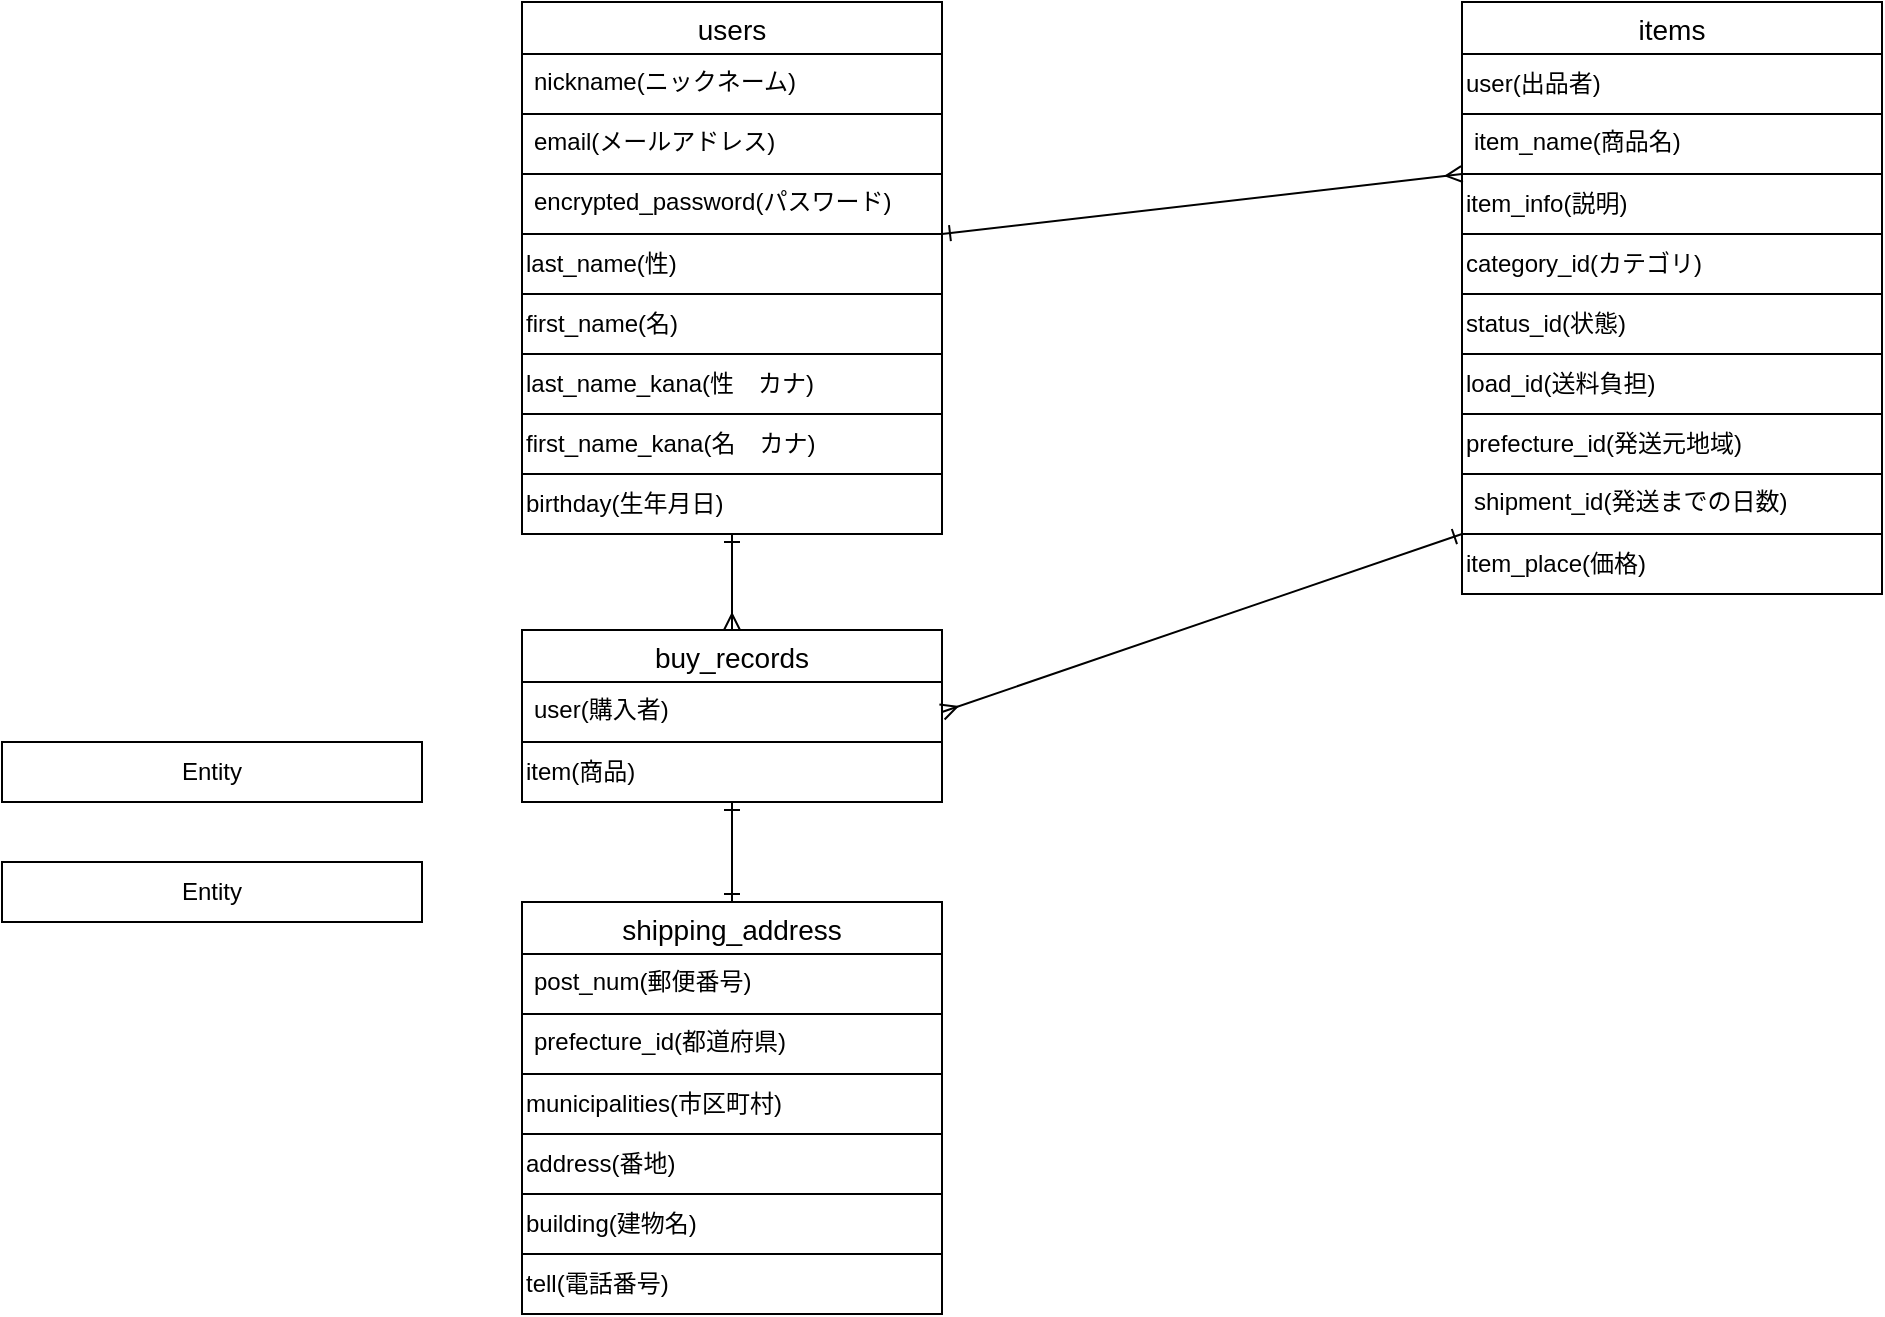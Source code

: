 <mxfile>
    <diagram id="9tdNv9-CZKhYfB65pdLk" name="ページ1">
        <mxGraphModel dx="1991" dy="805" grid="1" gridSize="10" guides="1" tooltips="1" connect="1" arrows="1" fold="1" page="1" pageScale="1" pageWidth="827" pageHeight="1169" math="0" shadow="0">
            <root>
                <mxCell id="0"/>
                <mxCell id="1" parent="0"/>
                <mxCell id="37" style="edgeStyle=none;html=1;exitX=0.5;exitY=0;exitDx=0;exitDy=0;entryX=0.5;entryY=1;entryDx=0;entryDy=0;startArrow=ERone;startFill=0;endArrow=ERone;endFill=0;" parent="1" source="0OkrOdj02Lth2vwwXdRH-5" target="32" edge="1">
                    <mxGeometry relative="1" as="geometry"/>
                </mxCell>
                <mxCell id="0OkrOdj02Lth2vwwXdRH-5" value="shipping_address" style="swimlane;fontStyle=0;childLayout=stackLayout;horizontal=1;startSize=26;horizontalStack=0;resizeParent=1;resizeParentMax=0;resizeLast=0;collapsible=1;marginBottom=0;align=center;fontSize=14;" parent="1" vertex="1">
                    <mxGeometry x="40" y="490" width="210" height="206" as="geometry"/>
                </mxCell>
                <mxCell id="0OkrOdj02Lth2vwwXdRH-7" value="post_num(郵便番号)" style="text;strokeColor=default;fillColor=none;spacingLeft=4;spacingRight=4;overflow=hidden;rotatable=0;points=[[0,0.5],[1,0.5]];portConstraint=eastwest;fontSize=12;" parent="0OkrOdj02Lth2vwwXdRH-5" vertex="1">
                    <mxGeometry y="26" width="210" height="30" as="geometry"/>
                </mxCell>
                <mxCell id="0OkrOdj02Lth2vwwXdRH-8" value="prefecture_id(都道府県)" style="text;strokeColor=none;fillColor=none;spacingLeft=4;spacingRight=4;overflow=hidden;rotatable=0;points=[[0,0.5],[1,0.5]];portConstraint=eastwest;fontSize=12;" parent="0OkrOdj02Lth2vwwXdRH-5" vertex="1">
                    <mxGeometry y="56" width="210" height="30" as="geometry"/>
                </mxCell>
                <mxCell id="10" value="municipalities(市区町村)" style="whiteSpace=wrap;html=1;align=left;fillColor=none;" parent="0OkrOdj02Lth2vwwXdRH-5" vertex="1">
                    <mxGeometry y="86" width="210" height="30" as="geometry"/>
                </mxCell>
                <mxCell id="11" value="address(番地)" style="whiteSpace=wrap;html=1;align=left;fillColor=none;" parent="0OkrOdj02Lth2vwwXdRH-5" vertex="1">
                    <mxGeometry y="116" width="210" height="30" as="geometry"/>
                </mxCell>
                <mxCell id="9" value="building(建物名)" style="whiteSpace=wrap;html=1;align=left;fillColor=none;" parent="0OkrOdj02Lth2vwwXdRH-5" vertex="1">
                    <mxGeometry y="146" width="210" height="30" as="geometry"/>
                </mxCell>
                <mxCell id="12" value="tell(電話番号)" style="whiteSpace=wrap;html=1;align=left;fillColor=none;" parent="0OkrOdj02Lth2vwwXdRH-5" vertex="1">
                    <mxGeometry y="176" width="210" height="30" as="geometry"/>
                </mxCell>
                <mxCell id="0OkrOdj02Lth2vwwXdRH-29" value="users" style="swimlane;fontStyle=0;childLayout=stackLayout;horizontal=1;startSize=26;horizontalStack=0;resizeParent=1;resizeParentMax=0;resizeLast=0;collapsible=1;marginBottom=0;align=center;fontSize=14;labelBorderColor=none;" parent="1" vertex="1">
                    <mxGeometry x="40" y="40" width="210" height="266" as="geometry"/>
                </mxCell>
                <mxCell id="0OkrOdj02Lth2vwwXdRH-30" value="nickname(ニックネーム)" style="text;strokeColor=default;fillColor=none;spacingLeft=4;spacingRight=4;overflow=hidden;rotatable=0;points=[[0,0.5],[1,0.5]];portConstraint=eastwest;fontSize=12;labelBorderColor=none;" parent="0OkrOdj02Lth2vwwXdRH-29" vertex="1">
                    <mxGeometry y="26" width="210" height="30" as="geometry"/>
                </mxCell>
                <mxCell id="0OkrOdj02Lth2vwwXdRH-31" value="email(メールアドレス)" style="text;strokeColor=default;fillColor=none;spacingLeft=4;spacingRight=4;overflow=hidden;rotatable=0;points=[[0,0.5],[1,0.5]];portConstraint=eastwest;fontSize=12;labelBorderColor=none;" parent="0OkrOdj02Lth2vwwXdRH-29" vertex="1">
                    <mxGeometry y="56" width="210" height="30" as="geometry"/>
                </mxCell>
                <mxCell id="0OkrOdj02Lth2vwwXdRH-32" value="encrypted_password(パスワード)" style="text;strokeColor=none;fillColor=none;spacingLeft=4;spacingRight=4;overflow=hidden;rotatable=0;points=[[0,0.5],[1,0.5]];portConstraint=eastwest;fontSize=12;labelBorderColor=none;" parent="0OkrOdj02Lth2vwwXdRH-29" vertex="1">
                    <mxGeometry y="86" width="210" height="30" as="geometry"/>
                </mxCell>
                <mxCell id="0OkrOdj02Lth2vwwXdRH-40" value="last_name(性)" style="whiteSpace=wrap;html=1;align=left;labelBorderColor=none;labelBackgroundColor=default;fillColor=none;" parent="0OkrOdj02Lth2vwwXdRH-29" vertex="1">
                    <mxGeometry y="116" width="210" height="30" as="geometry"/>
                </mxCell>
                <mxCell id="0OkrOdj02Lth2vwwXdRH-39" value="first_name(名)" style="whiteSpace=wrap;html=1;align=left;labelBorderColor=none;fillColor=none;" parent="0OkrOdj02Lth2vwwXdRH-29" vertex="1">
                    <mxGeometry y="146" width="210" height="30" as="geometry"/>
                </mxCell>
                <mxCell id="40" value="last_name_kana(性　カナ)" style="whiteSpace=wrap;html=1;align=left;labelBorderColor=none;labelBackgroundColor=default;fillColor=none;" parent="0OkrOdj02Lth2vwwXdRH-29" vertex="1">
                    <mxGeometry y="176" width="210" height="30" as="geometry"/>
                </mxCell>
                <mxCell id="41" value="first_name_kana(名　カナ)" style="whiteSpace=wrap;html=1;align=left;labelBorderColor=none;labelBackgroundColor=default;fillColor=none;" parent="0OkrOdj02Lth2vwwXdRH-29" vertex="1">
                    <mxGeometry y="206" width="210" height="30" as="geometry"/>
                </mxCell>
                <mxCell id="0OkrOdj02Lth2vwwXdRH-41" value="birthday(生年月日)" style="whiteSpace=wrap;html=1;align=left;labelBorderColor=none;fillColor=none;" parent="0OkrOdj02Lth2vwwXdRH-29" vertex="1">
                    <mxGeometry y="236" width="210" height="30" as="geometry"/>
                </mxCell>
                <mxCell id="0OkrOdj02Lth2vwwXdRH-42" value="items" style="swimlane;fontStyle=0;childLayout=stackLayout;horizontal=1;startSize=26;horizontalStack=0;resizeParent=1;resizeParentMax=0;resizeLast=0;collapsible=1;marginBottom=0;align=center;fontSize=14;labelBorderColor=none;" parent="1" vertex="1">
                    <mxGeometry x="510" y="40" width="210" height="296" as="geometry"/>
                </mxCell>
                <mxCell id="16" value="user(出品者)" style="whiteSpace=wrap;html=1;align=left;fillColor=none;" parent="0OkrOdj02Lth2vwwXdRH-42" vertex="1">
                    <mxGeometry y="26" width="210" height="30" as="geometry"/>
                </mxCell>
                <mxCell id="0OkrOdj02Lth2vwwXdRH-44" value="item_name(商品名)" style="text;strokeColor=default;fillColor=none;spacingLeft=4;spacingRight=4;overflow=hidden;rotatable=0;points=[[0,0.5],[1,0.5]];portConstraint=eastwest;fontSize=12;labelBorderColor=none;" parent="0OkrOdj02Lth2vwwXdRH-42" vertex="1">
                    <mxGeometry y="56" width="210" height="30" as="geometry"/>
                </mxCell>
                <mxCell id="2" value="item_info(説明)" style="whiteSpace=wrap;html=1;align=left;strokeColor=default;fillColor=none;" parent="0OkrOdj02Lth2vwwXdRH-42" vertex="1">
                    <mxGeometry y="86" width="210" height="30" as="geometry"/>
                </mxCell>
                <mxCell id="3" value="category_id(カテゴリ)" style="whiteSpace=wrap;html=1;align=left;strokeColor=default;fillColor=none;" parent="0OkrOdj02Lth2vwwXdRH-42" vertex="1">
                    <mxGeometry y="116" width="210" height="30" as="geometry"/>
                </mxCell>
                <mxCell id="5" value="status_id(状態)" style="whiteSpace=wrap;html=1;align=left;strokeColor=default;fillColor=none;" parent="0OkrOdj02Lth2vwwXdRH-42" vertex="1">
                    <mxGeometry y="146" width="210" height="30" as="geometry"/>
                </mxCell>
                <mxCell id="6" value="load_id(送料負担)" style="whiteSpace=wrap;html=1;align=left;strokeColor=default;fillColor=none;" parent="0OkrOdj02Lth2vwwXdRH-42" vertex="1">
                    <mxGeometry y="176" width="210" height="30" as="geometry"/>
                </mxCell>
                <mxCell id="4" value="prefecture_id(発送元地域)" style="whiteSpace=wrap;html=1;align=left;strokeColor=default;fillColor=none;" parent="0OkrOdj02Lth2vwwXdRH-42" vertex="1">
                    <mxGeometry y="206" width="210" height="30" as="geometry"/>
                </mxCell>
                <mxCell id="0OkrOdj02Lth2vwwXdRH-45" value="shipment_id(発送までの日数)" style="text;strokeColor=none;fillColor=none;spacingLeft=4;spacingRight=4;overflow=hidden;rotatable=0;points=[[0,0.5],[1,0.5]];portConstraint=eastwest;fontSize=12;labelBorderColor=none;" parent="0OkrOdj02Lth2vwwXdRH-42" vertex="1">
                    <mxGeometry y="236" width="210" height="30" as="geometry"/>
                </mxCell>
                <mxCell id="7" value="item_place(価格)" style="whiteSpace=wrap;html=1;align=left;strokeColor=default;fillColor=none;" parent="0OkrOdj02Lth2vwwXdRH-42" vertex="1">
                    <mxGeometry y="266" width="210" height="30" as="geometry"/>
                </mxCell>
                <mxCell id="8" style="edgeStyle=none;html=1;exitX=1;exitY=0;exitDx=0;exitDy=0;entryX=0;entryY=0;entryDx=0;entryDy=0;endArrow=ERmany;endFill=0;startArrow=ERone;startFill=0;" parent="1" source="0OkrOdj02Lth2vwwXdRH-40" target="2" edge="1">
                    <mxGeometry relative="1" as="geometry"/>
                </mxCell>
                <mxCell id="17" value="Entity" style="whiteSpace=wrap;html=1;align=center;fillColor=none;" parent="1" vertex="1">
                    <mxGeometry x="-220" y="470" width="210" height="30" as="geometry"/>
                </mxCell>
                <mxCell id="18" value="Entity" style="whiteSpace=wrap;html=1;align=center;fillColor=none;" parent="1" vertex="1">
                    <mxGeometry x="-220" y="410" width="210" height="30" as="geometry"/>
                </mxCell>
                <mxCell id="32" value="buy_records" style="swimlane;fontStyle=0;childLayout=stackLayout;horizontal=1;startSize=26;horizontalStack=0;resizeParent=1;resizeParentMax=0;resizeLast=0;collapsible=1;marginBottom=0;align=center;fontSize=14;fillColor=none;" parent="1" vertex="1">
                    <mxGeometry x="40" y="354" width="210" height="86" as="geometry">
                        <mxRectangle x="40" y="320" width="50" height="26" as="alternateBounds"/>
                    </mxGeometry>
                </mxCell>
                <mxCell id="33" value="user(購入者)" style="text;strokeColor=default;fillColor=none;spacingLeft=4;spacingRight=4;overflow=hidden;rotatable=0;points=[[0,0.5],[1,0.5]];portConstraint=eastwest;fontSize=12;" parent="32" vertex="1">
                    <mxGeometry y="26" width="210" height="30" as="geometry"/>
                </mxCell>
                <mxCell id="39" value="item(商品)" style="whiteSpace=wrap;html=1;align=left;fillColor=none;" parent="32" vertex="1">
                    <mxGeometry y="56" width="210" height="30" as="geometry"/>
                </mxCell>
                <mxCell id="36" style="edgeStyle=none;html=1;exitX=0.5;exitY=1;exitDx=0;exitDy=0;entryX=0.5;entryY=0;entryDx=0;entryDy=0;startArrow=ERone;startFill=0;endArrow=ERmany;endFill=0;" parent="1" source="0OkrOdj02Lth2vwwXdRH-41" target="32" edge="1">
                    <mxGeometry relative="1" as="geometry"/>
                </mxCell>
                <mxCell id="38" style="edgeStyle=none;html=1;exitX=0;exitY=0;exitDx=0;exitDy=0;startArrow=ERone;startFill=0;endArrow=ERmany;endFill=0;entryX=1;entryY=0.5;entryDx=0;entryDy=0;" parent="1" source="7" target="33" edge="1">
                    <mxGeometry relative="1" as="geometry">
                        <mxPoint x="250" y="336" as="targetPoint"/>
                    </mxGeometry>
                </mxCell>
            </root>
        </mxGraphModel>
    </diagram>
</mxfile>